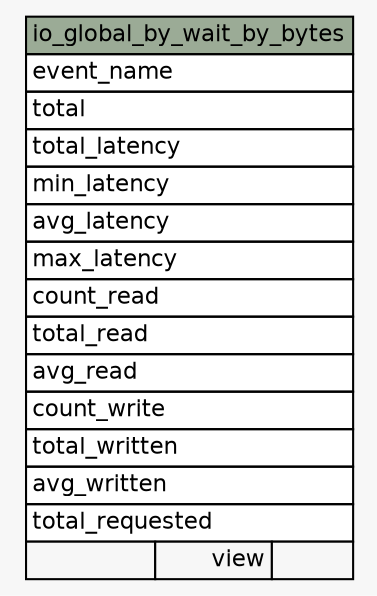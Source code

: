 // dot 12.1.0 on Linux 6.13.8-200.fc41.x86_64
// SchemaSpy rev 590
digraph "io_global_by_wait_by_bytes" {
  graph [
    rankdir="RL"
    bgcolor="#f7f7f7"
    nodesep="0.18"
    ranksep="0.46"
    fontname="Helvetica"
    fontsize="11"
  ];
  node [
    fontname="Helvetica"
    fontsize="11"
    shape="plaintext"
  ];
  edge [
    arrowsize="0.8"
  ];
  "io_global_by_wait_by_bytes" [
    label=<
    <TABLE BORDER="0" CELLBORDER="1" CELLSPACING="0" BGCOLOR="#ffffff">
      <TR><TD COLSPAN="3" BGCOLOR="#9bab96" ALIGN="CENTER">io_global_by_wait_by_bytes</TD></TR>
      <TR><TD PORT="event_name" COLSPAN="3" ALIGN="LEFT">event_name</TD></TR>
      <TR><TD PORT="total" COLSPAN="3" ALIGN="LEFT">total</TD></TR>
      <TR><TD PORT="total_latency" COLSPAN="3" ALIGN="LEFT">total_latency</TD></TR>
      <TR><TD PORT="min_latency" COLSPAN="3" ALIGN="LEFT">min_latency</TD></TR>
      <TR><TD PORT="avg_latency" COLSPAN="3" ALIGN="LEFT">avg_latency</TD></TR>
      <TR><TD PORT="max_latency" COLSPAN="3" ALIGN="LEFT">max_latency</TD></TR>
      <TR><TD PORT="count_read" COLSPAN="3" ALIGN="LEFT">count_read</TD></TR>
      <TR><TD PORT="total_read" COLSPAN="3" ALIGN="LEFT">total_read</TD></TR>
      <TR><TD PORT="avg_read" COLSPAN="3" ALIGN="LEFT">avg_read</TD></TR>
      <TR><TD PORT="count_write" COLSPAN="3" ALIGN="LEFT">count_write</TD></TR>
      <TR><TD PORT="total_written" COLSPAN="3" ALIGN="LEFT">total_written</TD></TR>
      <TR><TD PORT="avg_written" COLSPAN="3" ALIGN="LEFT">avg_written</TD></TR>
      <TR><TD PORT="total_requested" COLSPAN="3" ALIGN="LEFT">total_requested</TD></TR>
      <TR><TD ALIGN="LEFT" BGCOLOR="#f7f7f7">  </TD><TD ALIGN="RIGHT" BGCOLOR="#f7f7f7">view</TD><TD ALIGN="RIGHT" BGCOLOR="#f7f7f7">  </TD></TR>
    </TABLE>>
    URL="tables/io_global_by_wait_by_bytes.html"
    tooltip="io_global_by_wait_by_bytes"
  ];
}
